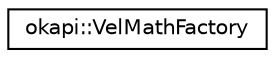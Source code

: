 digraph "Graphical Class Hierarchy"
{
 // LATEX_PDF_SIZE
  edge [fontname="Helvetica",fontsize="10",labelfontname="Helvetica",labelfontsize="10"];
  node [fontname="Helvetica",fontsize="10",shape=record];
  rankdir="LR";
  Node0 [label="okapi::VelMathFactory",height=0.2,width=0.4,color="black", fillcolor="white", style="filled",URL="$classokapi_1_1VelMathFactory.html",tooltip=" "];
}
